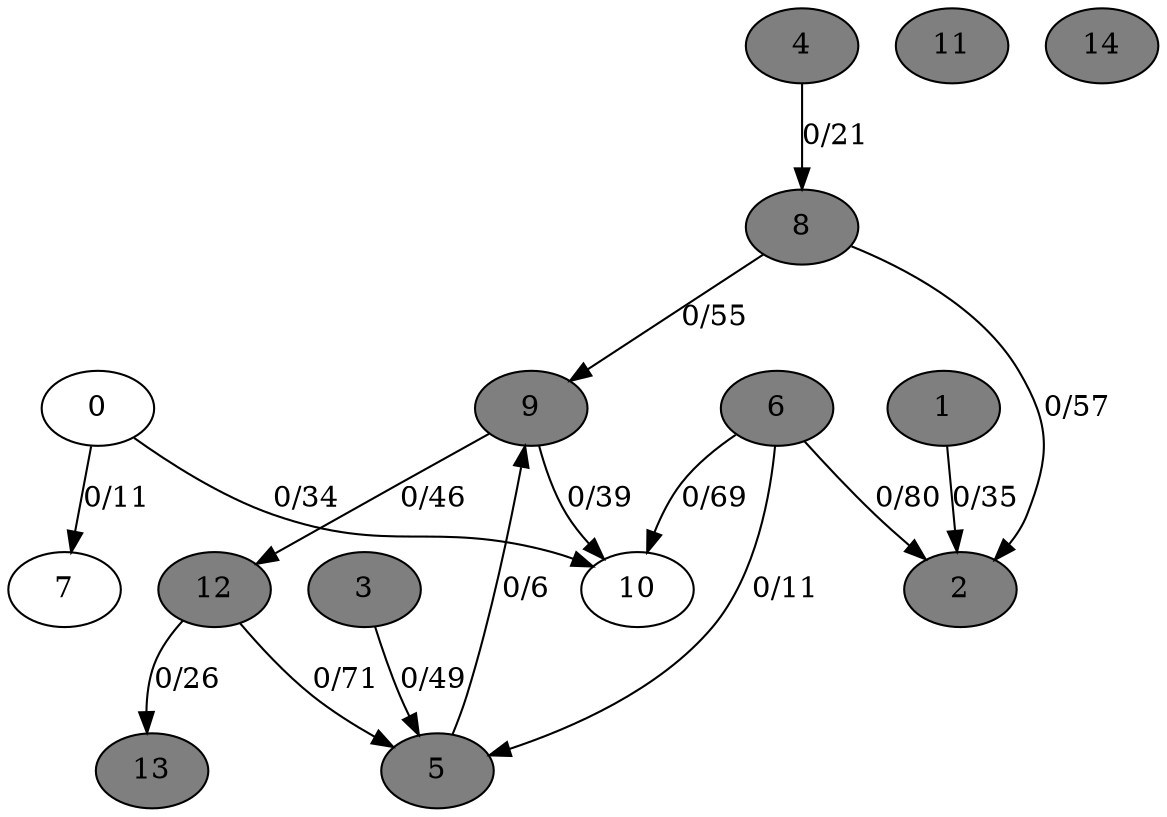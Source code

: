 digraph G {
	0[style=filled fillcolor=grey100];
	0->7[label ="0/11"] ;
	0->10[label ="0/34"] ;
	1[style=filled fillcolor=grey50];
	1->2[label ="0/35"] ;
	2[style=filled fillcolor=grey50];
	3[style=filled fillcolor=grey50];
	3->5[label ="0/49"] ;
	4[style=filled fillcolor=grey50];
	4->8[label ="0/21"] ;
	5[style=filled fillcolor=grey50];
	5->9[label ="0/6"] ;
	6[style=filled fillcolor=grey50];
	6->2[label ="0/80"] ;
	6->5[label ="0/11"] ;
	6->10[label ="0/69"] ;
	7[style=filled fillcolor=grey100];
	8[style=filled fillcolor=grey50];
	8->2[label ="0/57"] ;
	8->9[label ="0/55"] ;
	9[style=filled fillcolor=grey50];
	9->10[label ="0/39"] ;
	9->12[label ="0/46"] ;
	10[style=filled fillcolor=grey100];
	11[style=filled fillcolor=grey50];
	12[style=filled fillcolor=grey50];
	12->5[label ="0/71"] ;
	12->13[label ="0/26"] ;
	13[style=filled fillcolor=grey50];
	14[style=filled fillcolor=grey50];
}
